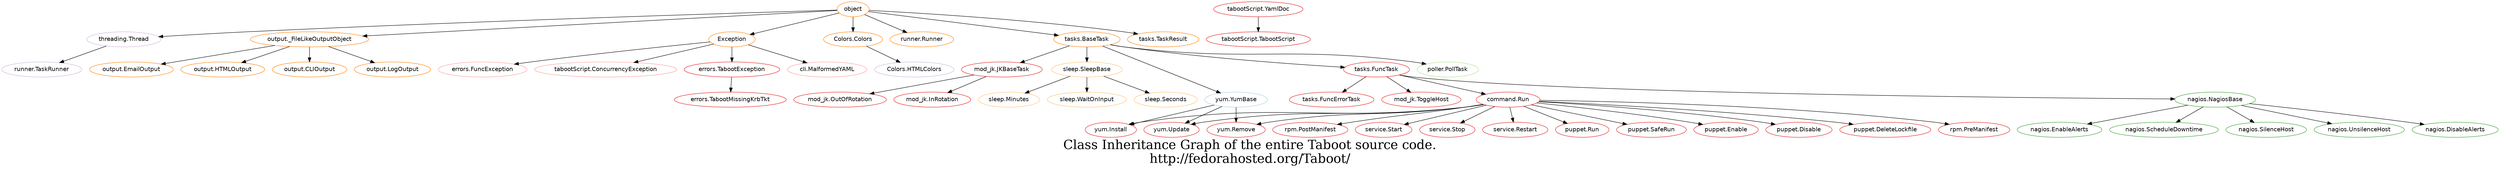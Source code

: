 // Last updated on: 2011-10-18 16:09:23
digraph objectgraph {
	fontsize=30;
	label="Class Inheritance Graph of the entire Taboot source code.\nhttp://fedorahosted.org/Taboot/";
node [fontname=Helvetica];
	node [color="/paired10/9"];
	"threading.Thread"->"runner.TaskRunner";
	node [color="/paired10/6"];
	"tabootScript.YamlDoc"->"tabootScript.TabootScript";
	node [color="/paired10/6"];
	"mod_jk.JKBaseTask"->"mod_jk.OutOfRotation";
	"mod_jk.JKBaseTask"->"mod_jk.InRotation";
	node [color="/paired10/8"];
	"output._FileLikeOutputObject"->"output.CLIOutput";
	"output._FileLikeOutputObject"->"output.LogOutput";
	"output._FileLikeOutputObject"->"output.EmailOutput";
	"output._FileLikeOutputObject"->"output.HTMLOutput";
	node [color="/paired10/6"];
	"errors.TabootException"->"errors.TabootMissingKrbTkt";
	node [color="/paired10/8"];
	"object"->"Exception";
	"object"->"Colors.Colors";
	"object"->"output._FileLikeOutputObject";
	"object"->"runner.Runner";
	"object"->"threading.Thread";
	"object"->"tasks.BaseTask";
	"object"->"tasks.TaskResult";
	node [color="/paired10/5"];
	"Exception"->"cli.MalformedYAML";
	"Exception"->"errors.FuncException";
	"Exception"->"errors.TabootException";
	"Exception"->"tabootScript.ConcurrencyException";
	node [color="/paired10/7"];
	"sleep.SleepBase"->"sleep.Seconds";
	"sleep.SleepBase"->"sleep.Minutes";
	"sleep.SleepBase"->"sleep.WaitOnInput";
	node [color="/paired10/6"];
	"command.Run"->"puppet.Run";
	"command.Run"->"puppet.SafeRun";
	"command.Run"->"puppet.Enable";
	"command.Run"->"puppet.Disable";
	"command.Run"->"puppet.DeleteLockfile";
	"command.Run"->"rpm.PreManifest";
	"command.Run"->"rpm.PostManifest";
	"command.Run"->"service.Start";
	"command.Run"->"service.Stop";
	"command.Run"->"service.Restart";
	"command.Run"->"yum.Install";
	"command.Run"->"yum.Update";
	"command.Run"->"yum.Remove";
	node [color="/paired10/4"];
	"nagios.NagiosBase"->"nagios.DisableAlerts";
	"nagios.NagiosBase"->"nagios.EnableAlerts";
	"nagios.NagiosBase"->"nagios.ScheduleDowntime";
	"nagios.NagiosBase"->"nagios.SilenceHost";
	"nagios.NagiosBase"->"nagios.UnsilenceHost";
	node [color="/paired10/9"];
	"Colors.Colors"->"Colors.HTMLColors";
	node [color="/paired10/1"];
	"yum.YumBase"->"yum.Install";
	"yum.YumBase"->"yum.Update";
	"yum.YumBase"->"yum.Remove";
	node [color="/paired10/6"];
	"tasks.FuncTask"->"tasks.FuncErrorTask";
	"tasks.FuncTask"->"command.Run";
	"tasks.FuncTask"->"nagios.NagiosBase";
	"tasks.FuncTask"->"mod_jk.ToggleHost";
	node [color="/paired10/3"];
	"tasks.BaseTask"->"sleep.SleepBase";
	"tasks.BaseTask"->"tasks.FuncTask";
	"tasks.BaseTask"->"poller.PollTask";
	"tasks.BaseTask"->"yum.YumBase";
	"tasks.BaseTask"->"mod_jk.JKBaseTask";
}
